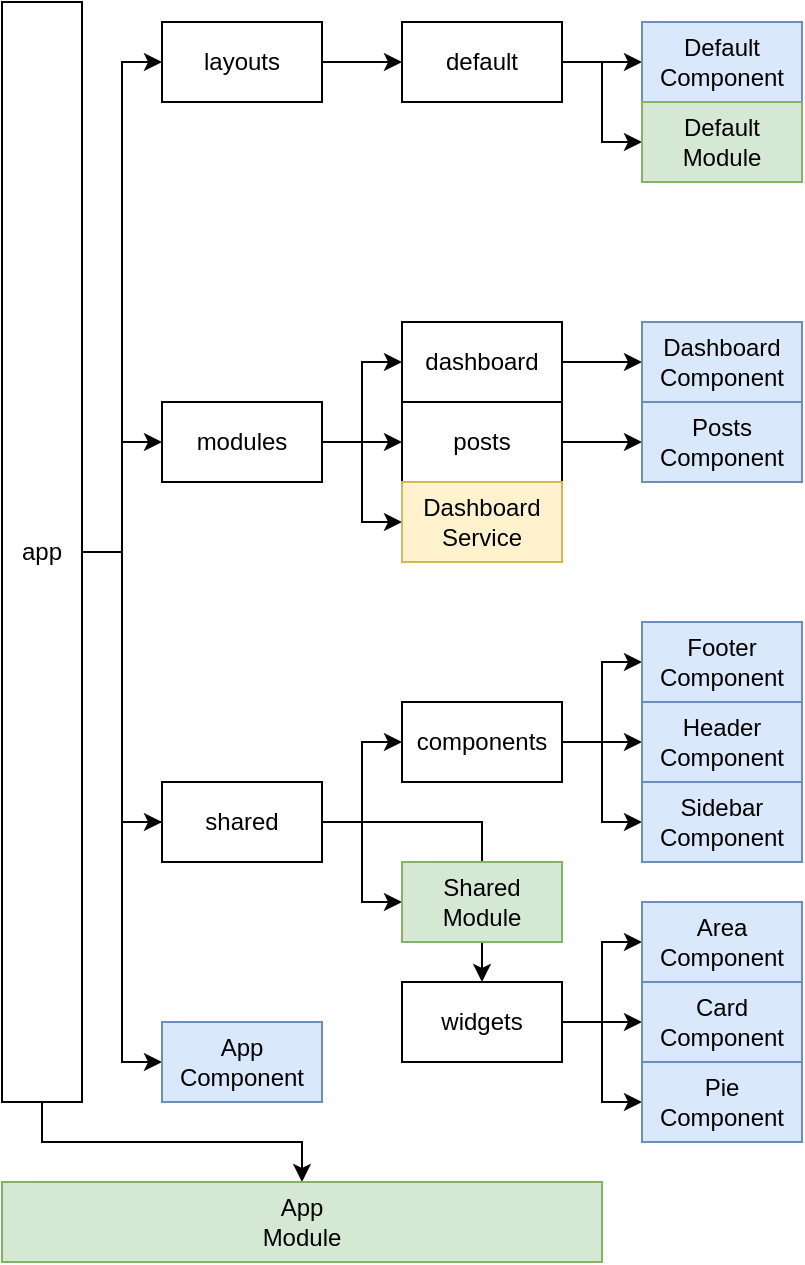 <mxfile version="14.6.13" type="device" pages="2"><diagram id="-8UGb085xJva1mBhTx6E" name="układ folderów"><mxGraphModel dx="946" dy="725" grid="1" gridSize="10" guides="1" tooltips="1" connect="1" arrows="1" fold="1" page="1" pageScale="1" pageWidth="827" pageHeight="1169" math="0" shadow="0"><root><mxCell id="0"/><mxCell id="1" parent="0"/><mxCell id="1qtBz3JwFkw4nrbYDDM9-3" value="" style="edgeStyle=orthogonalEdgeStyle;rounded=0;orthogonalLoop=1;jettySize=auto;html=1;" parent="1" source="1qtBz3JwFkw4nrbYDDM9-1" target="1qtBz3JwFkw4nrbYDDM9-4" edge="1"><mxGeometry relative="1" as="geometry"/></mxCell><mxCell id="1qtBz3JwFkw4nrbYDDM9-8" value="" style="edgeStyle=orthogonalEdgeStyle;rounded=0;orthogonalLoop=1;jettySize=auto;html=1;" parent="1" source="1qtBz3JwFkw4nrbYDDM9-1" target="1qtBz3JwFkw4nrbYDDM9-5" edge="1"><mxGeometry relative="1" as="geometry"/></mxCell><mxCell id="1qtBz3JwFkw4nrbYDDM9-9" value="" style="edgeStyle=orthogonalEdgeStyle;rounded=0;orthogonalLoop=1;jettySize=auto;html=1;" parent="1" source="1qtBz3JwFkw4nrbYDDM9-1" target="1qtBz3JwFkw4nrbYDDM9-2" edge="1"><mxGeometry relative="1" as="geometry"/></mxCell><mxCell id="1qtBz3JwFkw4nrbYDDM9-50" value="" style="edgeStyle=orthogonalEdgeStyle;rounded=0;orthogonalLoop=1;jettySize=auto;html=1;" parent="1" source="1qtBz3JwFkw4nrbYDDM9-1" target="1qtBz3JwFkw4nrbYDDM9-48" edge="1"><mxGeometry relative="1" as="geometry"/></mxCell><mxCell id="cxLdxR6lDpcijtwbyKy--1" value="" style="edgeStyle=orthogonalEdgeStyle;rounded=0;orthogonalLoop=1;jettySize=auto;html=1;" parent="1" source="1qtBz3JwFkw4nrbYDDM9-1" target="1qtBz3JwFkw4nrbYDDM9-49" edge="1"><mxGeometry relative="1" as="geometry"/></mxCell><mxCell id="1qtBz3JwFkw4nrbYDDM9-1" value="app" style="whiteSpace=wrap;html=1;" parent="1" vertex="1"><mxGeometry x="200" y="70" width="40" height="550" as="geometry"/></mxCell><mxCell id="1qtBz3JwFkw4nrbYDDM9-7" value="" style="edgeStyle=orthogonalEdgeStyle;rounded=0;orthogonalLoop=1;jettySize=auto;html=1;" parent="1" source="1qtBz3JwFkw4nrbYDDM9-2" target="1qtBz3JwFkw4nrbYDDM9-6" edge="1"><mxGeometry relative="1" as="geometry"/></mxCell><mxCell id="1qtBz3JwFkw4nrbYDDM9-2" value="layouts" style="whiteSpace=wrap;html=1;" parent="1" vertex="1"><mxGeometry x="280" y="80" width="80" height="40" as="geometry"/></mxCell><mxCell id="1qtBz3JwFkw4nrbYDDM9-15" value="" style="edgeStyle=orthogonalEdgeStyle;rounded=0;orthogonalLoop=1;jettySize=auto;html=1;" parent="1" source="1qtBz3JwFkw4nrbYDDM9-4" target="1qtBz3JwFkw4nrbYDDM9-14" edge="1"><mxGeometry relative="1" as="geometry"/></mxCell><mxCell id="1qtBz3JwFkw4nrbYDDM9-17" value="" style="edgeStyle=orthogonalEdgeStyle;rounded=0;orthogonalLoop=1;jettySize=auto;html=1;" parent="1" source="1qtBz3JwFkw4nrbYDDM9-4" target="1qtBz3JwFkw4nrbYDDM9-16" edge="1"><mxGeometry relative="1" as="geometry"/></mxCell><mxCell id="1qtBz3JwFkw4nrbYDDM9-27" value="" style="edgeStyle=orthogonalEdgeStyle;rounded=0;orthogonalLoop=1;jettySize=auto;html=1;" parent="1" source="1qtBz3JwFkw4nrbYDDM9-4" target="1qtBz3JwFkw4nrbYDDM9-26" edge="1"><mxGeometry relative="1" as="geometry"/></mxCell><mxCell id="1qtBz3JwFkw4nrbYDDM9-4" value="modules" style="whiteSpace=wrap;html=1;" parent="1" vertex="1"><mxGeometry x="280" y="270" width="80" height="40" as="geometry"/></mxCell><mxCell id="1qtBz3JwFkw4nrbYDDM9-29" value="" style="edgeStyle=orthogonalEdgeStyle;rounded=0;orthogonalLoop=1;jettySize=auto;html=1;" parent="1" source="1qtBz3JwFkw4nrbYDDM9-5" target="1qtBz3JwFkw4nrbYDDM9-28" edge="1"><mxGeometry relative="1" as="geometry"/></mxCell><mxCell id="1qtBz3JwFkw4nrbYDDM9-31" value="" style="edgeStyle=orthogonalEdgeStyle;rounded=0;orthogonalLoop=1;jettySize=auto;html=1;" parent="1" source="1qtBz3JwFkw4nrbYDDM9-5" target="1qtBz3JwFkw4nrbYDDM9-30" edge="1"><mxGeometry relative="1" as="geometry"/></mxCell><mxCell id="1qtBz3JwFkw4nrbYDDM9-33" value="" style="edgeStyle=orthogonalEdgeStyle;rounded=0;orthogonalLoop=1;jettySize=auto;html=1;" parent="1" source="1qtBz3JwFkw4nrbYDDM9-5" target="1qtBz3JwFkw4nrbYDDM9-32" edge="1"><mxGeometry relative="1" as="geometry"/></mxCell><mxCell id="1qtBz3JwFkw4nrbYDDM9-11" value="" style="edgeStyle=orthogonalEdgeStyle;rounded=0;orthogonalLoop=1;jettySize=auto;html=1;" parent="1" source="1qtBz3JwFkw4nrbYDDM9-6" target="1qtBz3JwFkw4nrbYDDM9-10" edge="1"><mxGeometry relative="1" as="geometry"/></mxCell><mxCell id="1qtBz3JwFkw4nrbYDDM9-13" value="" style="edgeStyle=orthogonalEdgeStyle;rounded=0;orthogonalLoop=1;jettySize=auto;html=1;" parent="1" source="1qtBz3JwFkw4nrbYDDM9-6" target="1qtBz3JwFkw4nrbYDDM9-12" edge="1"><mxGeometry relative="1" as="geometry"/></mxCell><mxCell id="1qtBz3JwFkw4nrbYDDM9-6" value="default" style="whiteSpace=wrap;html=1;" parent="1" vertex="1"><mxGeometry x="400" y="80" width="80" height="40" as="geometry"/></mxCell><mxCell id="1qtBz3JwFkw4nrbYDDM9-10" value="Default&lt;br&gt;Component" style="whiteSpace=wrap;html=1;fillColor=#dae8fc;strokeColor=#6c8ebf;" parent="1" vertex="1"><mxGeometry x="520" y="80" width="80" height="40" as="geometry"/></mxCell><mxCell id="1qtBz3JwFkw4nrbYDDM9-12" value="Default&lt;br&gt;Module" style="whiteSpace=wrap;html=1;fillColor=#d5e8d4;strokeColor=#82b366;" parent="1" vertex="1"><mxGeometry x="520" y="120" width="80" height="40" as="geometry"/></mxCell><mxCell id="1qtBz3JwFkw4nrbYDDM9-19" value="" style="edgeStyle=orthogonalEdgeStyle;rounded=0;orthogonalLoop=1;jettySize=auto;html=1;" parent="1" source="1qtBz3JwFkw4nrbYDDM9-14" target="1qtBz3JwFkw4nrbYDDM9-18" edge="1"><mxGeometry relative="1" as="geometry"/></mxCell><mxCell id="1qtBz3JwFkw4nrbYDDM9-14" value="dashboard" style="whiteSpace=wrap;html=1;" parent="1" vertex="1"><mxGeometry x="400" y="230" width="80" height="40" as="geometry"/></mxCell><mxCell id="1qtBz3JwFkw4nrbYDDM9-25" value="" style="edgeStyle=orthogonalEdgeStyle;rounded=0;orthogonalLoop=1;jettySize=auto;html=1;" parent="1" source="1qtBz3JwFkw4nrbYDDM9-16" target="1qtBz3JwFkw4nrbYDDM9-24" edge="1"><mxGeometry relative="1" as="geometry"/></mxCell><mxCell id="1qtBz3JwFkw4nrbYDDM9-16" value="posts" style="whiteSpace=wrap;html=1;" parent="1" vertex="1"><mxGeometry x="400" y="270" width="80" height="40" as="geometry"/></mxCell><mxCell id="1qtBz3JwFkw4nrbYDDM9-18" value="Dashboard&lt;br&gt;Component" style="whiteSpace=wrap;html=1;fillColor=#dae8fc;strokeColor=#6c8ebf;" parent="1" vertex="1"><mxGeometry x="520" y="230" width="80" height="40" as="geometry"/></mxCell><mxCell id="1qtBz3JwFkw4nrbYDDM9-24" value="Posts&lt;br&gt;Component" style="whiteSpace=wrap;html=1;fillColor=#dae8fc;strokeColor=#6c8ebf;" parent="1" vertex="1"><mxGeometry x="520" y="270" width="80" height="40" as="geometry"/></mxCell><mxCell id="1qtBz3JwFkw4nrbYDDM9-26" value="Dashboard&lt;br&gt;Service" style="whiteSpace=wrap;html=1;fillColor=#fff2cc;strokeColor=#d6b656;" parent="1" vertex="1"><mxGeometry x="400" y="310" width="80" height="40" as="geometry"/></mxCell><mxCell id="1qtBz3JwFkw4nrbYDDM9-43" value="" style="edgeStyle=orthogonalEdgeStyle;rounded=0;orthogonalLoop=1;jettySize=auto;html=1;" parent="1" source="1qtBz3JwFkw4nrbYDDM9-28" target="1qtBz3JwFkw4nrbYDDM9-42" edge="1"><mxGeometry relative="1" as="geometry"/></mxCell><mxCell id="1qtBz3JwFkw4nrbYDDM9-45" value="" style="edgeStyle=orthogonalEdgeStyle;rounded=0;orthogonalLoop=1;jettySize=auto;html=1;" parent="1" source="1qtBz3JwFkw4nrbYDDM9-28" target="1qtBz3JwFkw4nrbYDDM9-44" edge="1"><mxGeometry relative="1" as="geometry"/></mxCell><mxCell id="1qtBz3JwFkw4nrbYDDM9-47" value="" style="edgeStyle=orthogonalEdgeStyle;rounded=0;orthogonalLoop=1;jettySize=auto;html=1;" parent="1" source="1qtBz3JwFkw4nrbYDDM9-28" target="1qtBz3JwFkw4nrbYDDM9-46" edge="1"><mxGeometry relative="1" as="geometry"/></mxCell><mxCell id="1qtBz3JwFkw4nrbYDDM9-28" value="widgets" style="whiteSpace=wrap;html=1;" parent="1" vertex="1"><mxGeometry x="400" y="560" width="80" height="40" as="geometry"/></mxCell><mxCell id="1qtBz3JwFkw4nrbYDDM9-35" value="" style="edgeStyle=orthogonalEdgeStyle;rounded=0;orthogonalLoop=1;jettySize=auto;html=1;" parent="1" source="1qtBz3JwFkw4nrbYDDM9-30" target="1qtBz3JwFkw4nrbYDDM9-34" edge="1"><mxGeometry relative="1" as="geometry"/></mxCell><mxCell id="1qtBz3JwFkw4nrbYDDM9-37" value="" style="edgeStyle=orthogonalEdgeStyle;rounded=0;orthogonalLoop=1;jettySize=auto;html=1;" parent="1" source="1qtBz3JwFkw4nrbYDDM9-30" target="1qtBz3JwFkw4nrbYDDM9-36" edge="1"><mxGeometry relative="1" as="geometry"/></mxCell><mxCell id="1qtBz3JwFkw4nrbYDDM9-39" value="" style="edgeStyle=orthogonalEdgeStyle;rounded=0;orthogonalLoop=1;jettySize=auto;html=1;" parent="1" source="1qtBz3JwFkw4nrbYDDM9-30" target="1qtBz3JwFkw4nrbYDDM9-38" edge="1"><mxGeometry relative="1" as="geometry"/></mxCell><mxCell id="1qtBz3JwFkw4nrbYDDM9-30" value="components" style="whiteSpace=wrap;html=1;" parent="1" vertex="1"><mxGeometry x="400" y="420" width="80" height="40" as="geometry"/></mxCell><mxCell id="1qtBz3JwFkw4nrbYDDM9-32" value="Shared&lt;br&gt;Module" style="whiteSpace=wrap;html=1;fillColor=#d5e8d4;strokeColor=#82b366;" parent="1" vertex="1"><mxGeometry x="400" y="500" width="80" height="40" as="geometry"/></mxCell><mxCell id="1qtBz3JwFkw4nrbYDDM9-34" value="Footer&lt;br&gt;Component" style="whiteSpace=wrap;html=1;fillColor=#dae8fc;strokeColor=#6c8ebf;" parent="1" vertex="1"><mxGeometry x="520" y="380" width="80" height="40" as="geometry"/></mxCell><mxCell id="1qtBz3JwFkw4nrbYDDM9-36" value="Header&lt;br&gt;Component" style="whiteSpace=wrap;html=1;fillColor=#dae8fc;strokeColor=#6c8ebf;" parent="1" vertex="1"><mxGeometry x="520" y="420" width="80" height="40" as="geometry"/></mxCell><mxCell id="1qtBz3JwFkw4nrbYDDM9-38" value="Sidebar&lt;br&gt;Component" style="whiteSpace=wrap;html=1;fillColor=#dae8fc;strokeColor=#6c8ebf;" parent="1" vertex="1"><mxGeometry x="520" y="460" width="80" height="40" as="geometry"/></mxCell><mxCell id="1qtBz3JwFkw4nrbYDDM9-42" value="Card&lt;br&gt;Component" style="whiteSpace=wrap;html=1;fillColor=#dae8fc;strokeColor=#6c8ebf;" parent="1" vertex="1"><mxGeometry x="520" y="560" width="80" height="40" as="geometry"/></mxCell><mxCell id="1qtBz3JwFkw4nrbYDDM9-44" value="Pie&lt;br&gt;Component" style="whiteSpace=wrap;html=1;fillColor=#dae8fc;strokeColor=#6c8ebf;" parent="1" vertex="1"><mxGeometry x="520" y="600" width="80" height="40" as="geometry"/></mxCell><mxCell id="1qtBz3JwFkw4nrbYDDM9-46" value="Area&lt;br&gt;Component" style="whiteSpace=wrap;html=1;fillColor=#dae8fc;strokeColor=#6c8ebf;" parent="1" vertex="1"><mxGeometry x="520" y="520" width="80" height="40" as="geometry"/></mxCell><mxCell id="1qtBz3JwFkw4nrbYDDM9-48" value="App&lt;br&gt;Component" style="whiteSpace=wrap;html=1;fillColor=#dae8fc;strokeColor=#6c8ebf;" parent="1" vertex="1"><mxGeometry x="280" y="580" width="80" height="40" as="geometry"/></mxCell><mxCell id="1qtBz3JwFkw4nrbYDDM9-49" value="App&lt;br&gt;Module" style="whiteSpace=wrap;html=1;fillColor=#d5e8d4;strokeColor=#82b366;" parent="1" vertex="1"><mxGeometry x="200" y="660" width="300" height="40" as="geometry"/></mxCell><mxCell id="1qtBz3JwFkw4nrbYDDM9-5" value="shared" style="whiteSpace=wrap;html=1;" parent="1" vertex="1"><mxGeometry x="280" y="460" width="80" height="40" as="geometry"/></mxCell><mxCell id="1qtBz3JwFkw4nrbYDDM9-52" value="" style="edgeStyle=orthogonalEdgeStyle;rounded=0;orthogonalLoop=1;jettySize=auto;html=1;endArrow=none;" parent="1" source="1qtBz3JwFkw4nrbYDDM9-1" target="1qtBz3JwFkw4nrbYDDM9-5" edge="1"><mxGeometry relative="1" as="geometry"><mxPoint x="240" y="345" as="sourcePoint"/><mxPoint x="330" y="690" as="targetPoint"/></mxGeometry></mxCell></root></mxGraphModel></diagram><diagram id="GU-01SB1NlF_aVe3FviT" name="Strona-2"><mxGraphModel dx="946" dy="1894" grid="1" gridSize="10" guides="1" tooltips="1" connect="1" arrows="1" fold="1" page="1" pageScale="1" pageWidth="827" pageHeight="1169" math="0" shadow="0"><root><mxCell id="qPxHmsuCdxkkODUOCzyj-0"/><mxCell id="qPxHmsuCdxkkODUOCzyj-1" parent="qPxHmsuCdxkkODUOCzyj-0"/><mxCell id="jP-tYAyCc1N-fQZwvVMp-27" value="AppModule" style="whiteSpace=wrap;html=1;fillColor=#d5e8d4;strokeColor=#82b366;verticalAlign=top;" vertex="1" parent="qPxHmsuCdxkkODUOCzyj-1"><mxGeometry x="120" y="-280" width="250" height="190" as="geometry"/></mxCell><mxCell id="jP-tYAyCc1N-fQZwvVMp-28" value="App&lt;br&gt;Component" style="whiteSpace=wrap;html=1;fillColor=#dae8fc;strokeColor=#6c8ebf;" vertex="1" parent="qPxHmsuCdxkkODUOCzyj-1"><mxGeometry x="200" y="-240" width="80" height="30" as="geometry"/></mxCell><mxCell id="jP-tYAyCc1N-fQZwvVMp-31" value="declarations" style="text;html=1;align=center;verticalAlign=middle;resizable=0;points=[];autosize=1;strokeColor=none;" vertex="1" parent="qPxHmsuCdxkkODUOCzyj-1"><mxGeometry x="120" y="-235" width="80" height="20" as="geometry"/></mxCell><mxCell id="jP-tYAyCc1N-fQZwvVMp-32" value="Browser&lt;br&gt;Module" style="whiteSpace=wrap;html=1;fillColor=#d5e8d4;strokeColor=#82b366;" vertex="1" parent="qPxHmsuCdxkkODUOCzyj-1"><mxGeometry x="200" y="-195" width="80" height="30" as="geometry"/></mxCell><mxCell id="jP-tYAyCc1N-fQZwvVMp-34" value="imports" style="text;html=1;align=center;verticalAlign=middle;resizable=0;points=[];autosize=1;strokeColor=none;" vertex="1" parent="qPxHmsuCdxkkODUOCzyj-1"><mxGeometry x="150" y="-190" width="50" height="20" as="geometry"/></mxCell><mxCell id="jP-tYAyCc1N-fQZwvVMp-39" value="AppRouting&lt;br&gt;Module" style="whiteSpace=wrap;html=1;fillColor=#d5e8d4;strokeColor=#82b366;" vertex="1" parent="qPxHmsuCdxkkODUOCzyj-1"><mxGeometry x="200" y="-165" width="80" height="30" as="geometry"/></mxCell><mxCell id="jP-tYAyCc1N-fQZwvVMp-45" value="BrowserAnimations&lt;br&gt;Module" style="whiteSpace=wrap;html=1;fillColor=#d5e8d4;strokeColor=#82b366;" vertex="1" parent="qPxHmsuCdxkkODUOCzyj-1"><mxGeometry x="200" y="-135" width="110" height="30" as="geometry"/></mxCell><mxCell id="jP-tYAyCc1N-fQZwvVMp-46" value="DefaultModule" style="whiteSpace=wrap;html=1;fillColor=#d5e8d4;strokeColor=#82b366;verticalAlign=top;" vertex="1" parent="qPxHmsuCdxkkODUOCzyj-1"><mxGeometry x="320" y="-195" width="330" height="230" as="geometry"/></mxCell><mxCell id="U33JOHGyXQfJrMAvmSLW-24" value="Dashboard&lt;br&gt;Component" style="whiteSpace=wrap;html=1;fillColor=#dae8fc;strokeColor=#6c8ebf;" parent="qPxHmsuCdxkkODUOCzyj-1" vertex="1"><mxGeometry x="480" y="-165" width="80" height="30" as="geometry"/></mxCell><mxCell id="U33JOHGyXQfJrMAvmSLW-25" value="Posts&lt;br&gt;Component" style="whiteSpace=wrap;html=1;fillColor=#dae8fc;strokeColor=#6c8ebf;" parent="qPxHmsuCdxkkODUOCzyj-1" vertex="1"><mxGeometry x="560" y="-165" width="80" height="30" as="geometry"/></mxCell><mxCell id="U33JOHGyXQfJrMAvmSLW-49" value="declarations" style="text;html=1;align=center;verticalAlign=middle;resizable=0;points=[];autosize=1;strokeColor=none;" parent="qPxHmsuCdxkkODUOCzyj-1" vertex="1"><mxGeometry x="320" y="-160" width="80" height="20" as="geometry"/></mxCell><mxCell id="U33JOHGyXQfJrMAvmSLW-51" value="Common&lt;br&gt;Module" style="whiteSpace=wrap;html=1;fillColor=#d5e8d4;strokeColor=#82b366;" parent="qPxHmsuCdxkkODUOCzyj-1" vertex="1"><mxGeometry x="400" y="-115" width="80" height="30" as="geometry"/></mxCell><mxCell id="U33JOHGyXQfJrMAvmSLW-53" value="imports" style="text;html=1;align=center;verticalAlign=middle;resizable=0;points=[];autosize=1;strokeColor=none;" parent="qPxHmsuCdxkkODUOCzyj-1" vertex="1"><mxGeometry x="350" y="-110" width="50" height="20" as="geometry"/></mxCell><mxCell id="U33JOHGyXQfJrMAvmSLW-56" value="Dashboard&lt;br&gt;Service" style="whiteSpace=wrap;html=1;fillColor=#fff2cc;strokeColor=#d6b656;" parent="qPxHmsuCdxkkODUOCzyj-1" vertex="1"><mxGeometry x="400" y="-5" width="80" height="30" as="geometry"/></mxCell><mxCell id="U33JOHGyXQfJrMAvmSLW-18" value="Default&lt;br&gt;Component" style="whiteSpace=wrap;html=1;fillColor=#dae8fc;strokeColor=#6c8ebf;" parent="qPxHmsuCdxkkODUOCzyj-1" vertex="1"><mxGeometry x="400" y="-165" width="80" height="30" as="geometry"/></mxCell><mxCell id="U33JOHGyXQfJrMAvmSLW-57" value="providers" style="text;html=1;align=center;verticalAlign=middle;resizable=0;points=[];autosize=1;strokeColor=none;" parent="qPxHmsuCdxkkODUOCzyj-1" vertex="1"><mxGeometry x="340" width="60" height="20" as="geometry"/></mxCell><mxCell id="U33JOHGyXQfJrMAvmSLW-59" value="Router&lt;br&gt;Module" style="whiteSpace=wrap;html=1;fillColor=#d5e8d4;strokeColor=#82b366;" parent="qPxHmsuCdxkkODUOCzyj-1" vertex="1"><mxGeometry x="400" y="-85" width="80" height="40" as="geometry"/></mxCell><mxCell id="U33JOHGyXQfJrMAvmSLW-60" value="MatSidenav" style="whiteSpace=wrap;html=1;fillColor=#e1d5e7;strokeColor=#9673a6;" parent="qPxHmsuCdxkkODUOCzyj-1" vertex="1"><mxGeometry x="480" y="-115" width="80" height="20" as="geometry"/></mxCell><mxCell id="U33JOHGyXQfJrMAvmSLW-61" value="MatDivider" style="whiteSpace=wrap;html=1;fillColor=#e1d5e7;strokeColor=#9673a6;" parent="qPxHmsuCdxkkODUOCzyj-1" vertex="1"><mxGeometry x="480" y="-95" width="80" height="20" as="geometry"/></mxCell><mxCell id="U33JOHGyXQfJrMAvmSLW-62" value="MatPaginator" style="whiteSpace=wrap;html=1;fillColor=#e1d5e7;strokeColor=#9673a6;" parent="qPxHmsuCdxkkODUOCzyj-1" vertex="1"><mxGeometry x="480" y="-75" width="80" height="20" as="geometry"/></mxCell><mxCell id="U33JOHGyXQfJrMAvmSLW-63" value="MatCard" style="whiteSpace=wrap;html=1;fillColor=#e1d5e7;strokeColor=#9673a6;" parent="qPxHmsuCdxkkODUOCzyj-1" vertex="1"><mxGeometry x="480" y="-55" width="80" height="20" as="geometry"/></mxCell><mxCell id="U33JOHGyXQfJrMAvmSLW-64" value="FlexLayout" style="whiteSpace=wrap;html=1;fillColor=#e1d5e7;strokeColor=#9673a6;" parent="qPxHmsuCdxkkODUOCzyj-1" vertex="1"><mxGeometry x="400" y="-45" width="80" height="20" as="geometry"/></mxCell><mxCell id="jP-tYAyCc1N-fQZwvVMp-49" value="Default&lt;br&gt;Module" style="whiteSpace=wrap;html=1;fillColor=#ffe6cc;strokeColor=#d79b00;" vertex="1" parent="qPxHmsuCdxkkODUOCzyj-1"><mxGeometry x="280" y="-195" width="80" height="30" as="geometry"/></mxCell><mxCell id="jP-tYAyCc1N-fQZwvVMp-0" value="SharedModule" style="whiteSpace=wrap;html=1;fillColor=#d5e8d4;strokeColor=#82b366;verticalAlign=top;" vertex="1" parent="qPxHmsuCdxkkODUOCzyj-1"><mxGeometry x="600" y="-115" width="350" height="280" as="geometry"/></mxCell><mxCell id="jP-tYAyCc1N-fQZwvVMp-4" value="declarations" style="text;html=1;align=center;verticalAlign=middle;resizable=0;points=[];autosize=1;strokeColor=none;" vertex="1" parent="qPxHmsuCdxkkODUOCzyj-1"><mxGeometry x="600" y="-80" width="80" height="20" as="geometry"/></mxCell><mxCell id="jP-tYAyCc1N-fQZwvVMp-7" value="imports" style="text;html=1;align=center;verticalAlign=middle;resizable=0;points=[];autosize=1;strokeColor=none;" vertex="1" parent="qPxHmsuCdxkkODUOCzyj-1"><mxGeometry x="630" width="50" height="20" as="geometry"/></mxCell><mxCell id="jP-tYAyCc1N-fQZwvVMp-11" value="exports" style="text;html=1;align=center;verticalAlign=middle;resizable=0;points=[];autosize=1;strokeColor=none;" vertex="1" parent="qPxHmsuCdxkkODUOCzyj-1"><mxGeometry x="630" y="100" width="50" height="20" as="geometry"/></mxCell><mxCell id="jP-tYAyCc1N-fQZwvVMp-12" value="Common&lt;br&gt;Module" style="whiteSpace=wrap;html=1;fillColor=#d5e8d4;strokeColor=#82b366;" vertex="1" parent="qPxHmsuCdxkkODUOCzyj-1"><mxGeometry x="680" y="-5" width="80" height="30" as="geometry"/></mxCell><mxCell id="jP-tYAyCc1N-fQZwvVMp-13" value="MatButton" style="whiteSpace=wrap;html=1;fillColor=#e1d5e7;strokeColor=#9673a6;" vertex="1" parent="qPxHmsuCdxkkODUOCzyj-1"><mxGeometry x="760" y="55" width="80" height="20" as="geometry"/></mxCell><mxCell id="jP-tYAyCc1N-fQZwvVMp-14" value="MatDivider" style="whiteSpace=wrap;html=1;fillColor=#e1d5e7;strokeColor=#9673a6;" vertex="1" parent="qPxHmsuCdxkkODUOCzyj-1"><mxGeometry x="760" y="-5" width="80" height="20" as="geometry"/></mxCell><mxCell id="jP-tYAyCc1N-fQZwvVMp-15" value="MatMenu" style="whiteSpace=wrap;html=1;fillColor=#e1d5e7;strokeColor=#9673a6;" vertex="1" parent="qPxHmsuCdxkkODUOCzyj-1"><mxGeometry x="840" y="-5" width="80" height="20" as="geometry"/></mxCell><mxCell id="jP-tYAyCc1N-fQZwvVMp-16" value="MatList" style="whiteSpace=wrap;html=1;fillColor=#e1d5e7;strokeColor=#9673a6;" vertex="1" parent="qPxHmsuCdxkkODUOCzyj-1"><mxGeometry x="840" y="15" width="80" height="20" as="geometry"/></mxCell><mxCell id="jP-tYAyCc1N-fQZwvVMp-17" value="FlexLayout" style="whiteSpace=wrap;html=1;fillColor=#e1d5e7;strokeColor=#9673a6;" vertex="1" parent="qPxHmsuCdxkkODUOCzyj-1"><mxGeometry x="840" y="35" width="80" height="20" as="geometry"/></mxCell><mxCell id="U33JOHGyXQfJrMAvmSLW-36" value="Footer&lt;br&gt;Component" style="whiteSpace=wrap;html=1;fillColor=#dae8fc;strokeColor=#6c8ebf;" parent="qPxHmsuCdxkkODUOCzyj-1" vertex="1"><mxGeometry x="840" y="-85" width="80" height="30" as="geometry"/></mxCell><mxCell id="U33JOHGyXQfJrMAvmSLW-37" value="Header&lt;br&gt;Component" style="whiteSpace=wrap;html=1;fillColor=#dae8fc;strokeColor=#6c8ebf;" parent="qPxHmsuCdxkkODUOCzyj-1" vertex="1"><mxGeometry x="680" y="-85" width="80" height="30" as="geometry"/></mxCell><mxCell id="U33JOHGyXQfJrMAvmSLW-38" value="Sidebar&lt;br&gt;Component" style="whiteSpace=wrap;html=1;fillColor=#dae8fc;strokeColor=#6c8ebf;" parent="qPxHmsuCdxkkODUOCzyj-1" vertex="1"><mxGeometry x="760" y="-85" width="80" height="30" as="geometry"/></mxCell><mxCell id="U33JOHGyXQfJrMAvmSLW-39" value="Card&lt;br&gt;Component" style="whiteSpace=wrap;html=1;fillColor=#dae8fc;strokeColor=#6c8ebf;" parent="qPxHmsuCdxkkODUOCzyj-1" vertex="1"><mxGeometry x="760" y="-55" width="80" height="30" as="geometry"/></mxCell><mxCell id="U33JOHGyXQfJrMAvmSLW-40" value="Pie&lt;br&gt;Component" style="whiteSpace=wrap;html=1;fillColor=#dae8fc;strokeColor=#6c8ebf;" parent="qPxHmsuCdxkkODUOCzyj-1" vertex="1"><mxGeometry x="840" y="-55" width="80" height="30" as="geometry"/></mxCell><mxCell id="U33JOHGyXQfJrMAvmSLW-41" value="Area&lt;br&gt;Component" style="whiteSpace=wrap;html=1;fillColor=#dae8fc;strokeColor=#6c8ebf;" parent="qPxHmsuCdxkkODUOCzyj-1" vertex="1"><mxGeometry x="680" y="-55" width="80" height="30" as="geometry"/></mxCell><mxCell id="jP-tYAyCc1N-fQZwvVMp-18" value="MatToolbar" style="whiteSpace=wrap;html=1;fillColor=#e1d5e7;strokeColor=#9673a6;" vertex="1" parent="qPxHmsuCdxkkODUOCzyj-1"><mxGeometry x="760" y="15" width="80" height="20" as="geometry"/></mxCell><mxCell id="jP-tYAyCc1N-fQZwvVMp-19" value="MatIcon" style="whiteSpace=wrap;html=1;fillColor=#e1d5e7;strokeColor=#9673a6;" vertex="1" parent="qPxHmsuCdxkkODUOCzyj-1"><mxGeometry x="760" y="35" width="80" height="20" as="geometry"/></mxCell><mxCell id="jP-tYAyCc1N-fQZwvVMp-20" value="HighchartsChart" style="whiteSpace=wrap;html=1;fillColor=#e1d5e7;strokeColor=#9673a6;" vertex="1" parent="qPxHmsuCdxkkODUOCzyj-1"><mxGeometry x="840" y="55" width="90" height="20" as="geometry"/></mxCell><mxCell id="jP-tYAyCc1N-fQZwvVMp-21" value="Footer&lt;br&gt;Component" style="whiteSpace=wrap;html=1;fillColor=#dae8fc;strokeColor=#6c8ebf;" vertex="1" parent="qPxHmsuCdxkkODUOCzyj-1"><mxGeometry x="840" y="95" width="80" height="30" as="geometry"/></mxCell><mxCell id="jP-tYAyCc1N-fQZwvVMp-22" value="Header&lt;br&gt;Component" style="whiteSpace=wrap;html=1;fillColor=#dae8fc;strokeColor=#6c8ebf;" vertex="1" parent="qPxHmsuCdxkkODUOCzyj-1"><mxGeometry x="680" y="95" width="80" height="30" as="geometry"/></mxCell><mxCell id="jP-tYAyCc1N-fQZwvVMp-23" value="Sidebar&lt;br&gt;Component" style="whiteSpace=wrap;html=1;fillColor=#dae8fc;strokeColor=#6c8ebf;" vertex="1" parent="qPxHmsuCdxkkODUOCzyj-1"><mxGeometry x="760" y="95" width="80" height="30" as="geometry"/></mxCell><mxCell id="jP-tYAyCc1N-fQZwvVMp-24" value="Card&lt;br&gt;Component" style="whiteSpace=wrap;html=1;fillColor=#dae8fc;strokeColor=#6c8ebf;" vertex="1" parent="qPxHmsuCdxkkODUOCzyj-1"><mxGeometry x="760" y="125" width="80" height="30" as="geometry"/></mxCell><mxCell id="jP-tYAyCc1N-fQZwvVMp-25" value="Pie&lt;br&gt;Component" style="whiteSpace=wrap;html=1;fillColor=#dae8fc;strokeColor=#6c8ebf;" vertex="1" parent="qPxHmsuCdxkkODUOCzyj-1"><mxGeometry x="840" y="125" width="80" height="30" as="geometry"/></mxCell><mxCell id="jP-tYAyCc1N-fQZwvVMp-26" value="Area&lt;br&gt;Component" style="whiteSpace=wrap;html=1;fillColor=#dae8fc;strokeColor=#6c8ebf;" vertex="1" parent="qPxHmsuCdxkkODUOCzyj-1"><mxGeometry x="680" y="125" width="80" height="30" as="geometry"/></mxCell><mxCell id="jP-tYAyCc1N-fQZwvVMp-48" value="Router&lt;br&gt;Module" style="whiteSpace=wrap;html=1;fillColor=#ffe6cc;strokeColor=#d79b00;" vertex="1" parent="qPxHmsuCdxkkODUOCzyj-1"><mxGeometry x="680" y="25" width="80" height="30" as="geometry"/></mxCell><mxCell id="jP-tYAyCc1N-fQZwvVMp-47" value="Shared&lt;br&gt;Module" style="whiteSpace=wrap;html=1;fillColor=#ffe6cc;strokeColor=#d79b00;" vertex="1" parent="qPxHmsuCdxkkODUOCzyj-1"><mxGeometry x="560" y="-115" width="80" height="30" as="geometry"/></mxCell></root></mxGraphModel></diagram></mxfile>